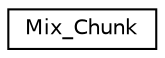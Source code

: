 digraph "Graphical Class Hierarchy"
{
  edge [fontname="Helvetica",fontsize="10",labelfontname="Helvetica",labelfontsize="10"];
  node [fontname="Helvetica",fontsize="10",shape=record];
  rankdir="LR";
  Node1 [label="Mix_Chunk",height=0.2,width=0.4,color="black", fillcolor="white", style="filled",URL="$struct_mix___chunk.html"];
}
